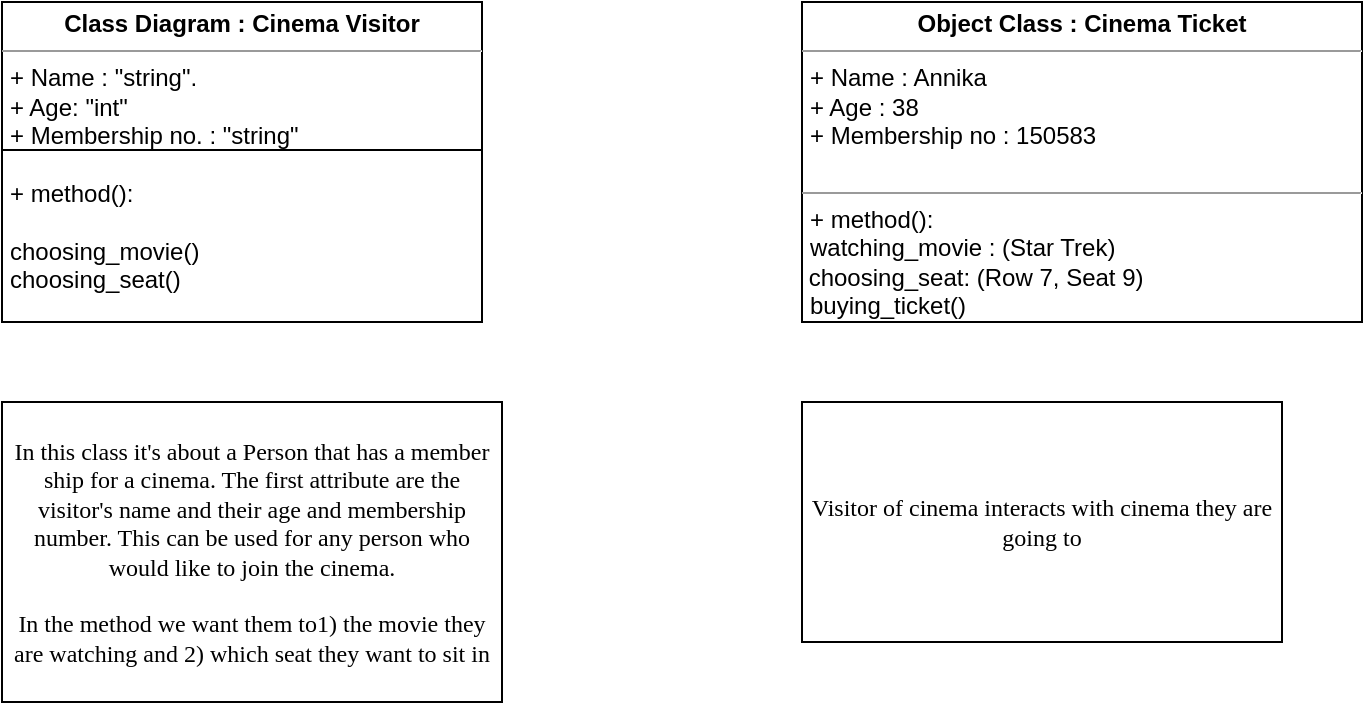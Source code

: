 <mxfile version="16.6.4" type="device"><diagram id="s4GuGbRbN4IWLyZLEnto" name="Page-1"><mxGraphModel dx="926" dy="440" grid="1" gridSize="10" guides="1" tooltips="1" connect="1" arrows="1" fold="1" page="1" pageScale="1" pageWidth="827" pageHeight="1169" math="0" shadow="0"><root><mxCell id="0"/><mxCell id="1" parent="0"/><mxCell id="UpMEU-AhAvpylH9ohlsG-2" value="&lt;p style=&quot;margin: 0px ; margin-top: 4px ; text-align: center&quot;&gt;&lt;b&gt;Class Diagram : Cinema Visitor&lt;/b&gt;&lt;/p&gt;&lt;hr size=&quot;1&quot;&gt;&lt;p style=&quot;margin: 0px ; margin-left: 4px&quot;&gt;+ Name : &quot;string&quot;.&amp;nbsp;&amp;nbsp;&lt;/p&gt;&lt;p style=&quot;margin: 0px ; margin-left: 4px&quot;&gt;+ Age: &quot;int&quot;&lt;/p&gt;&lt;p style=&quot;margin: 0px ; margin-left: 4px&quot;&gt;+ Membership no. : &quot;string&quot;&lt;/p&gt;&lt;p style=&quot;margin: 0px ; margin-left: 4px&quot;&gt;&lt;br&gt;&lt;/p&gt;&lt;p style=&quot;margin: 0px ; margin-left: 4px&quot;&gt;+ method():&amp;nbsp;&lt;/p&gt;&lt;p style=&quot;margin: 0px ; margin-left: 4px&quot;&gt;&lt;br&gt;&lt;/p&gt;&lt;p style=&quot;margin: 0px ; margin-left: 4px&quot;&gt;&lt;span&gt;choosing_movie()&lt;/span&gt;&lt;/p&gt;&lt;p style=&quot;margin: 0px ; margin-left: 4px&quot;&gt;&lt;span&gt;choosing_seat()&lt;/span&gt;&lt;/p&gt;" style="verticalAlign=top;align=left;overflow=fill;fontSize=12;fontFamily=Helvetica;html=1;" parent="1" vertex="1"><mxGeometry x="40" y="80" width="240" height="160" as="geometry"/></mxCell><mxCell id="UpMEU-AhAvpylH9ohlsG-5" value="&lt;p style=&quot;margin: 0px ; margin-top: 4px ; text-align: center&quot;&gt;&lt;b&gt;Object Class : Cinema Ticket&lt;/b&gt;&lt;/p&gt;&lt;hr size=&quot;1&quot;&gt;&lt;p style=&quot;margin: 0px ; margin-left: 4px&quot;&gt;+ Name : Annika&amp;nbsp;&lt;/p&gt;&lt;p style=&quot;margin: 0px ; margin-left: 4px&quot;&gt;+ Age : 38&lt;br&gt;+ Membership no : 150583&lt;/p&gt;&lt;p style=&quot;margin: 0px ; margin-left: 4px&quot;&gt;&lt;br&gt;&lt;/p&gt;&lt;hr size=&quot;1&quot;&gt;&lt;p style=&quot;margin: 0px ; margin-left: 4px&quot;&gt;+ method():&amp;nbsp;&lt;/p&gt;&lt;p style=&quot;margin: 0px 0px 0px 4px&quot;&gt;watching_movie : (Star Trek)&lt;/p&gt;&lt;div&gt;&amp;nbsp;choosing_seat: (Row 7, Seat 9)&lt;br&gt;&lt;/div&gt;&lt;p style=&quot;margin: 0px ; margin-left: 4px&quot;&gt;buying_ticket()&lt;/p&gt;&lt;p style=&quot;margin: 0px ; margin-left: 4px&quot;&gt;&lt;br&gt;&lt;/p&gt;" style="verticalAlign=top;align=left;overflow=fill;fontSize=12;fontFamily=Helvetica;html=1;" parent="1" vertex="1"><mxGeometry x="440" y="80" width="280" height="160" as="geometry"/></mxCell><mxCell id="UpMEU-AhAvpylH9ohlsG-6" value="&lt;font face=&quot;Comic Sans MS&quot;&gt;In this class it's about a Person that has a member ship for a cinema. The first attribute are the visitor's name and their age and membership number. This can be used for any person who would like to join the cinema.&lt;br&gt;&lt;br&gt;In the method we want them to1) the movie they are watching and 2) which seat they want to sit in&lt;/font&gt;" style="whiteSpace=wrap;html=1;" parent="1" vertex="1"><mxGeometry x="40" y="280" width="250" height="150" as="geometry"/></mxCell><mxCell id="UpMEU-AhAvpylH9ohlsG-8" value="" style="line;strokeWidth=1;fillColor=none;align=left;verticalAlign=middle;spacingTop=-1;spacingLeft=3;spacingRight=3;rotatable=0;labelPosition=right;points=[];portConstraint=eastwest;fontFamily=Comic Sans MS;" parent="1" vertex="1"><mxGeometry x="40" y="150" width="240" height="8" as="geometry"/></mxCell><mxCell id="UpMEU-AhAvpylH9ohlsG-9" value="Visitor of cinema interacts with cinema they are going to" style="whiteSpace=wrap;html=1;fontFamily=Comic Sans MS;" parent="1" vertex="1"><mxGeometry x="440" y="280" width="240" height="120" as="geometry"/></mxCell></root></mxGraphModel></diagram></mxfile>
